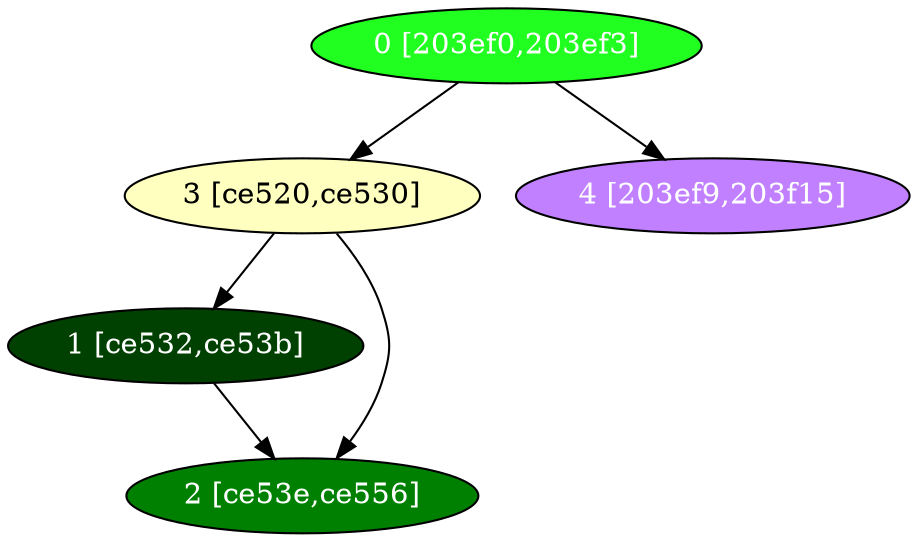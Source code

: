 diGraph libnss3{
	libnss3_0  [style=filled fillcolor="#20FF20" fontcolor="#ffffff" shape=oval label="0 [203ef0,203ef3]"]
	libnss3_1  [style=filled fillcolor="#004000" fontcolor="#ffffff" shape=oval label="1 [ce532,ce53b]"]
	libnss3_2  [style=filled fillcolor="#008000" fontcolor="#ffffff" shape=oval label="2 [ce53e,ce556]"]
	libnss3_3  [style=filled fillcolor="#FFFFC0" fontcolor="#000000" shape=oval label="3 [ce520,ce530]"]
	libnss3_4  [style=filled fillcolor="#C080FF" fontcolor="#ffffff" shape=oval label="4 [203ef9,203f15]"]

	libnss3_0 -> libnss3_3
	libnss3_0 -> libnss3_4
	libnss3_1 -> libnss3_2
	libnss3_3 -> libnss3_1
	libnss3_3 -> libnss3_2
}
